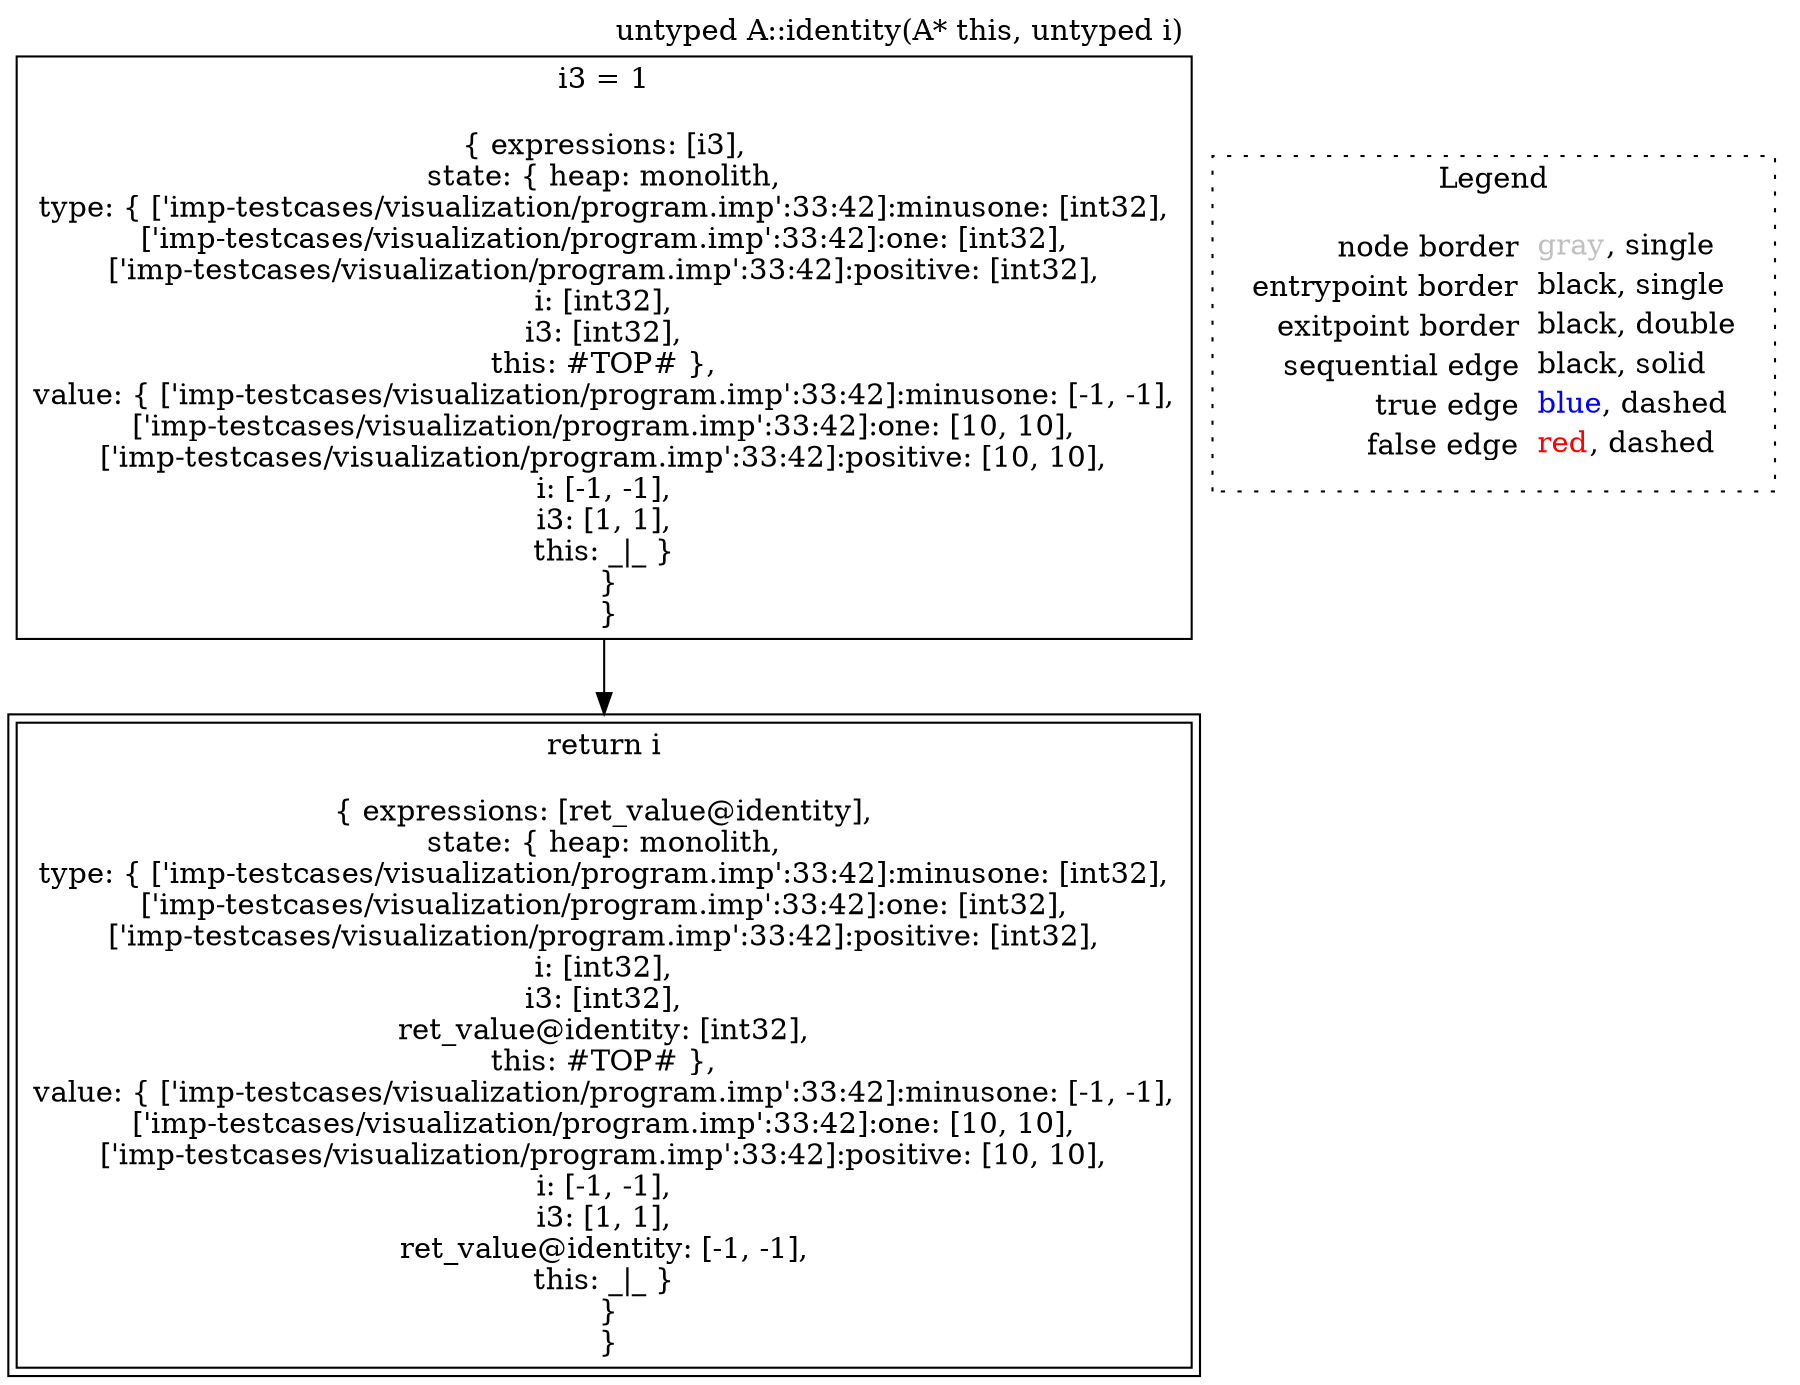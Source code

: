 digraph {
	labelloc="t";
	label="untyped A::identity(A* this, untyped i)";
	"node0" [shape="rect",color="black",label=<i3 = 1<BR/><BR/>{ expressions: [i3],<BR/>state: { heap: monolith,<BR/>type: { ['imp-testcases/visualization/program.imp':33:42]:minusone: [int32],<BR/>['imp-testcases/visualization/program.imp':33:42]:one: [int32],<BR/>['imp-testcases/visualization/program.imp':33:42]:positive: [int32],<BR/>i: [int32],<BR/>i3: [int32],<BR/>this: #TOP# },<BR/>value: { ['imp-testcases/visualization/program.imp':33:42]:minusone: [-1, -1],<BR/>['imp-testcases/visualization/program.imp':33:42]:one: [10, 10],<BR/>['imp-testcases/visualization/program.imp':33:42]:positive: [10, 10],<BR/>i: [-1, -1],<BR/>i3: [1, 1],<BR/>this: _|_ }<BR/> }<BR/> }<BR/>>];
	"node3" [shape="rect",color="black",peripheries="2",label=<return i<BR/><BR/>{ expressions: [ret_value@identity],<BR/>state: { heap: monolith,<BR/>type: { ['imp-testcases/visualization/program.imp':33:42]:minusone: [int32],<BR/>['imp-testcases/visualization/program.imp':33:42]:one: [int32],<BR/>['imp-testcases/visualization/program.imp':33:42]:positive: [int32],<BR/>i: [int32],<BR/>i3: [int32],<BR/>ret_value@identity: [int32],<BR/>this: #TOP# },<BR/>value: { ['imp-testcases/visualization/program.imp':33:42]:minusone: [-1, -1],<BR/>['imp-testcases/visualization/program.imp':33:42]:one: [10, 10],<BR/>['imp-testcases/visualization/program.imp':33:42]:positive: [10, 10],<BR/>i: [-1, -1],<BR/>i3: [1, 1],<BR/>ret_value@identity: [-1, -1],<BR/>this: _|_ }<BR/> }<BR/> }<BR/>>];
	"node0" -> "node3" [color="black"];
subgraph cluster_legend {
	label="Legend";
	style=dotted;
	node [shape=plaintext];
	"legend" [label=<<table border="0" cellpadding="2" cellspacing="0" cellborder="0"><tr><td align="right">node border&nbsp;</td><td align="left"><font color="gray">gray</font>, single</td></tr><tr><td align="right">entrypoint border&nbsp;</td><td align="left"><font color="black">black</font>, single</td></tr><tr><td align="right">exitpoint border&nbsp;</td><td align="left"><font color="black">black</font>, double</td></tr><tr><td align="right">sequential edge&nbsp;</td><td align="left"><font color="black">black</font>, solid</td></tr><tr><td align="right">true edge&nbsp;</td><td align="left"><font color="blue">blue</font>, dashed</td></tr><tr><td align="right">false edge&nbsp;</td><td align="left"><font color="red">red</font>, dashed</td></tr></table>>];
}

}
